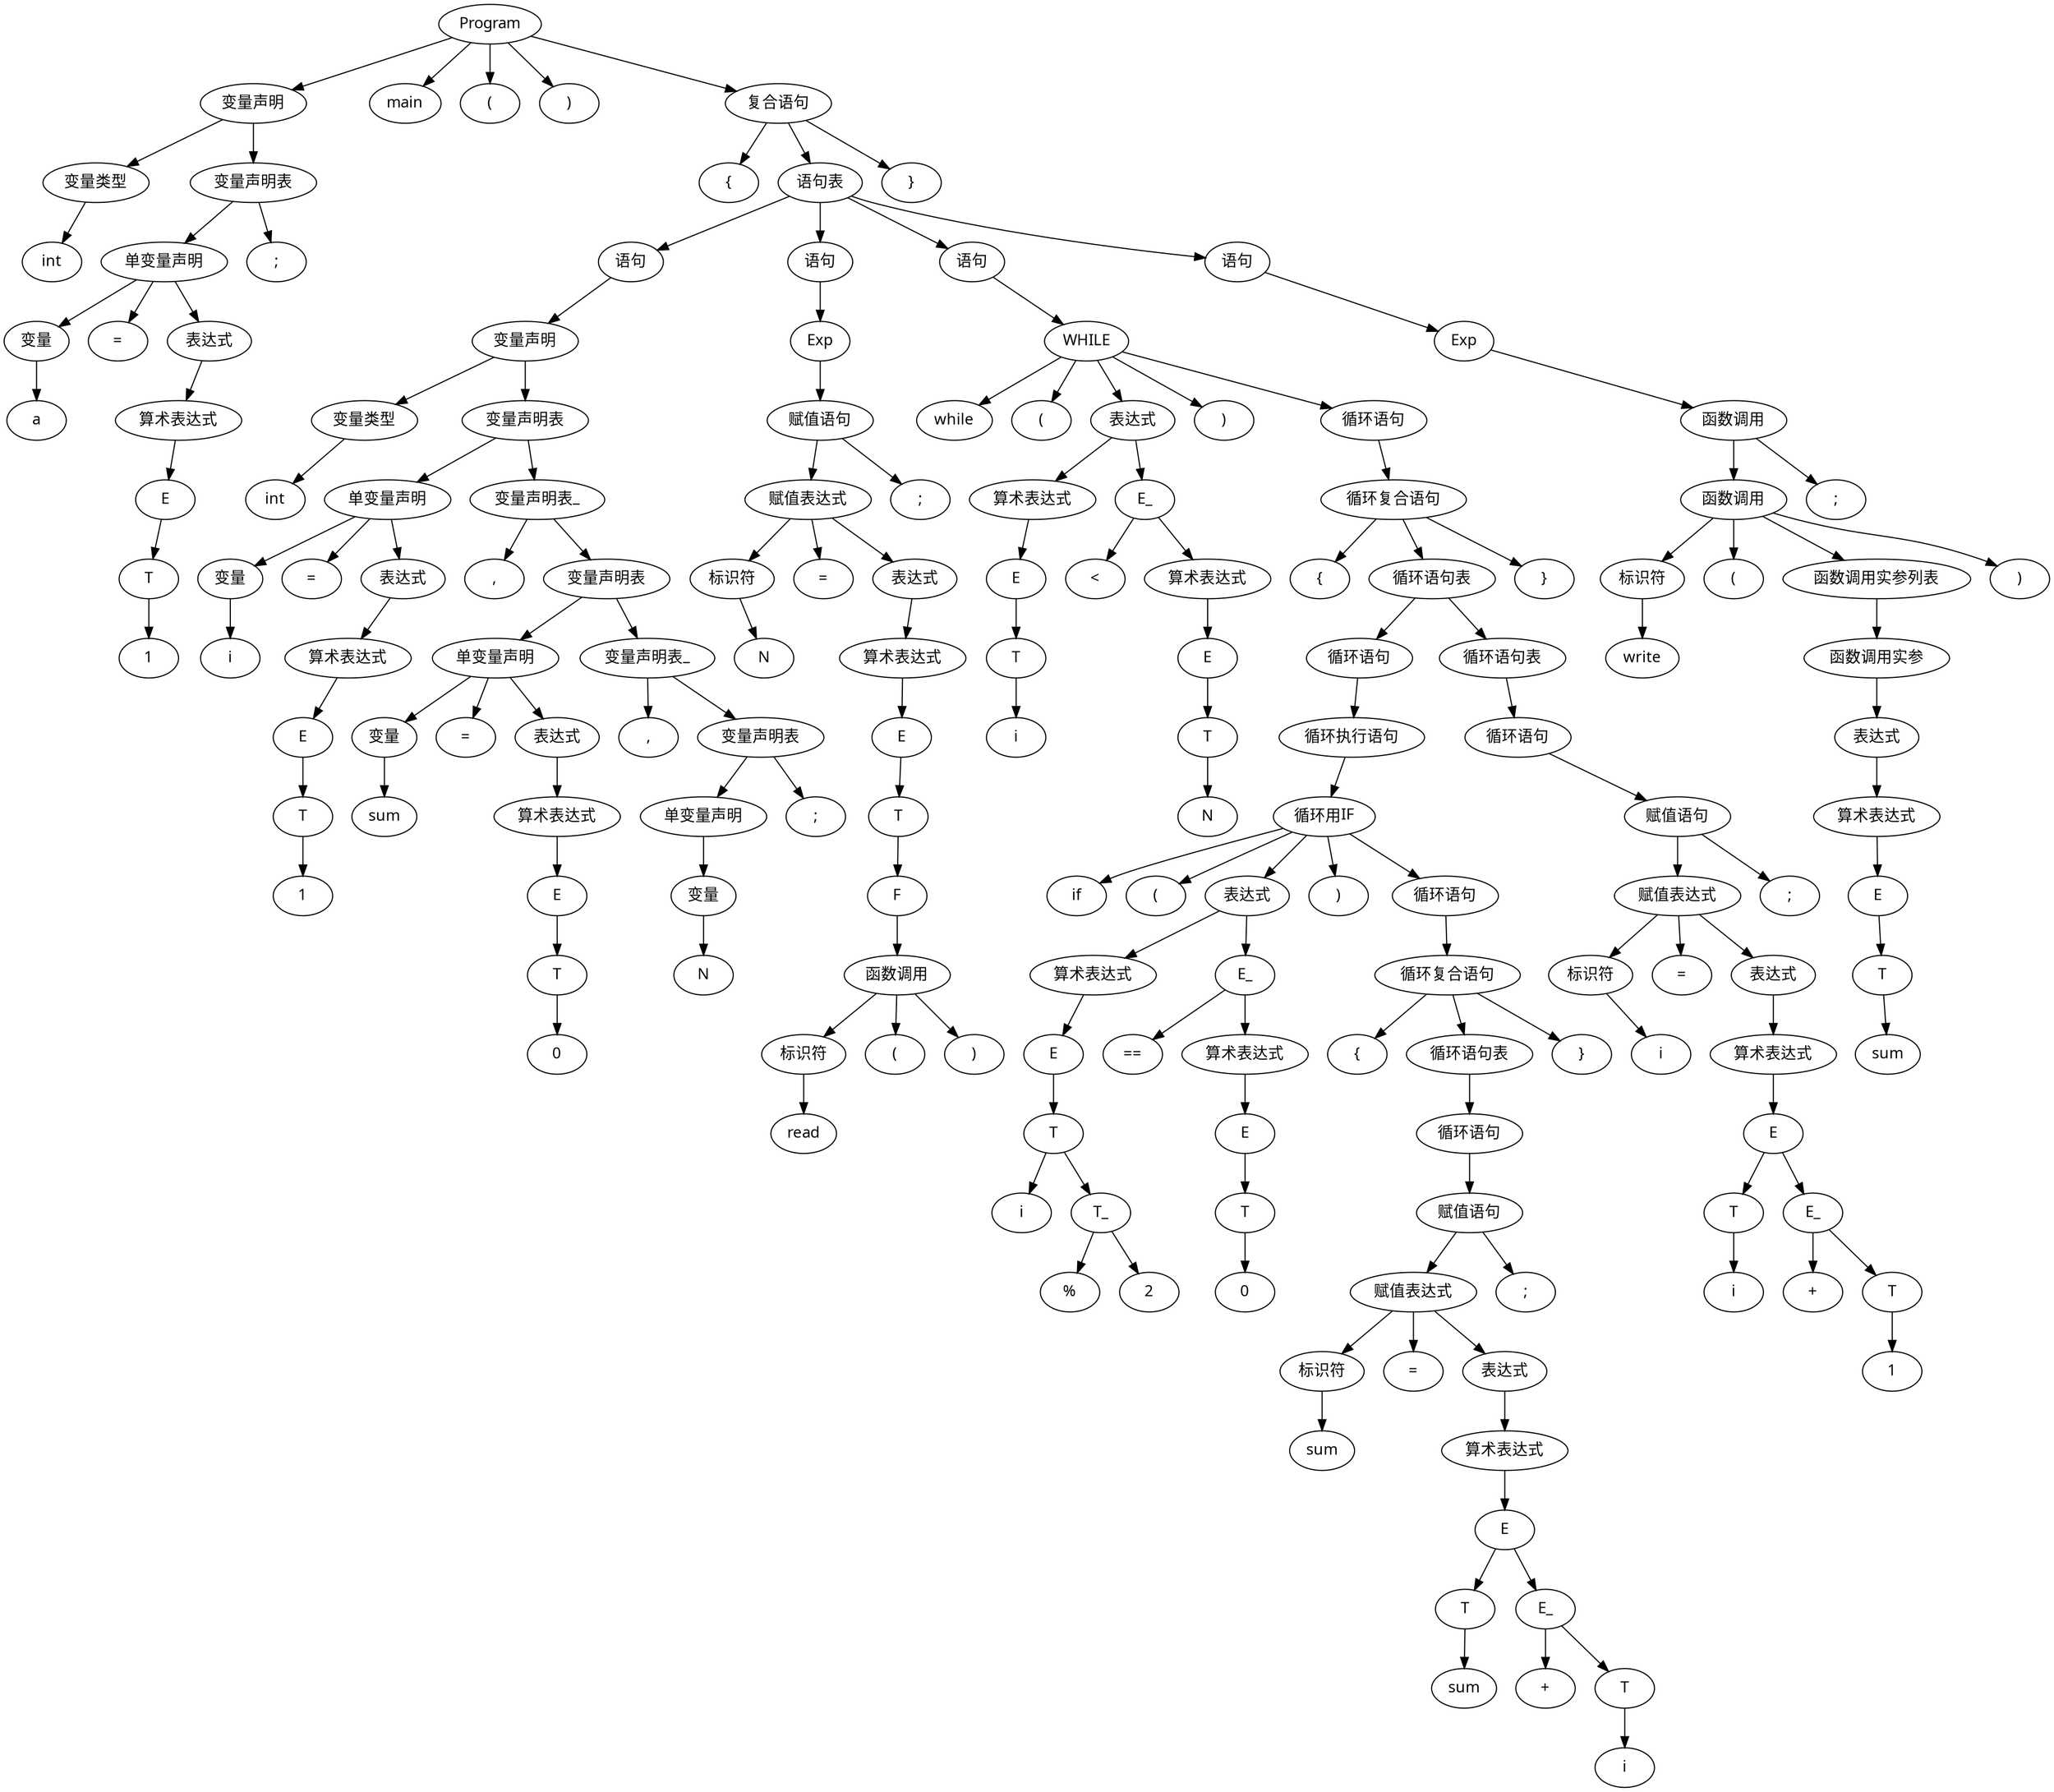 // test2.3.txt
digraph {
	node [fontname="Microsoft YaHei"]
	1 [label=Program]
	2 [label="变量声明"]
	3 [label="变量类型"]
	4 [label=int]
	5 [label="变量声明表"]
	6 [label="单变量声明"]
	7 [label="变量"]
	8 [label=a]
	9 [label="="]
	10 [label="表达式"]
	11 [label="算术表达式"]
	12 [label=E]
	13 [label=T]
	14 [label=1]
	15 [label=";"]
	16 [label=main]
	17 [label="("]
	18 [label=")"]
	19 [label="复合语句"]
	20 [label="{"]
	21 [label="语句表"]
	22 [label="语句"]
	23 [label="变量声明"]
	24 [label="变量类型"]
	25 [label=int]
	26 [label="变量声明表"]
	27 [label="单变量声明"]
	28 [label="变量"]
	29 [label=i]
	30 [label="="]
	31 [label="表达式"]
	32 [label="算术表达式"]
	33 [label=E]
	34 [label=T]
	35 [label=1]
	36 [label="变量声明表_"]
	37 [label=","]
	38 [label="变量声明表"]
	39 [label="单变量声明"]
	40 [label="变量"]
	41 [label=sum]
	42 [label="="]
	43 [label="表达式"]
	44 [label="算术表达式"]
	45 [label=E]
	46 [label=T]
	47 [label=0]
	48 [label="变量声明表_"]
	49 [label=","]
	50 [label="变量声明表"]
	51 [label="单变量声明"]
	52 [label="变量"]
	53 [label=N]
	54 [label=";"]
	55 [label="语句"]
	56 [label=Exp]
	57 [label="赋值语句"]
	58 [label="赋值表达式"]
	59 [label="标识符"]
	60 [label=N]
	61 [label="="]
	62 [label="表达式"]
	63 [label="算术表达式"]
	64 [label=E]
	65 [label=T]
	66 [label=F]
	67 [label="函数调用"]
	68 [label="标识符"]
	69 [label=read]
	70 [label="("]
	71 [label=")"]
	72 [label=";"]
	73 [label="语句"]
	74 [label=WHILE]
	75 [label=while]
	76 [label="("]
	77 [label="表达式"]
	78 [label="算术表达式"]
	79 [label=E]
	80 [label=T]
	81 [label=i]
	82 [label=E_]
	83 [label="<"]
	84 [label="算术表达式"]
	85 [label=E]
	86 [label=T]
	87 [label=N]
	88 [label=")"]
	89 [label="循环语句"]
	90 [label="循环复合语句"]
	91 [label="{"]
	92 [label="循环语句表"]
	93 [label="循环语句"]
	94 [label="循环执行语句"]
	95 [label="循环用IF"]
	96 [label=if]
	97 [label="("]
	98 [label="表达式"]
	99 [label="算术表达式"]
	100 [label=E]
	101 [label=T]
	102 [label=i]
	103 [label=T_]
	104 [label="%"]
	105 [label=2]
	106 [label=E_]
	107 [label="=="]
	108 [label="算术表达式"]
	109 [label=E]
	110 [label=T]
	111 [label=0]
	112 [label=")"]
	113 [label="循环语句"]
	114 [label="循环复合语句"]
	115 [label="{"]
	116 [label="循环语句表"]
	117 [label="循环语句"]
	118 [label="赋值语句"]
	119 [label="赋值表达式"]
	120 [label="标识符"]
	121 [label=sum]
	122 [label="="]
	123 [label="表达式"]
	124 [label="算术表达式"]
	125 [label=E]
	126 [label=T]
	127 [label=sum]
	128 [label=E_]
	129 [label="+"]
	130 [label=T]
	131 [label=i]
	132 [label=";"]
	133 [label="}"]
	134 [label="循环语句表"]
	135 [label="循环语句"]
	136 [label="赋值语句"]
	137 [label="赋值表达式"]
	138 [label="标识符"]
	139 [label=i]
	140 [label="="]
	141 [label="表达式"]
	142 [label="算术表达式"]
	143 [label=E]
	144 [label=T]
	145 [label=i]
	146 [label=E_]
	147 [label="+"]
	148 [label=T]
	149 [label=1]
	150 [label=";"]
	151 [label="}"]
	152 [label="语句"]
	153 [label=Exp]
	154 [label="函数调用"]
	155 [label="函数调用"]
	156 [label="标识符"]
	157 [label=write]
	158 [label="("]
	159 [label="函数调用实参列表"]
	160 [label="函数调用实参"]
	161 [label="表达式"]
	162 [label="算术表达式"]
	163 [label=E]
	164 [label=T]
	165 [label=sum]
	166 [label=")"]
	167 [label=";"]
	168 [label="}"]
	1 -> 2
	2 -> 3
	3 -> 4
	2 -> 5
	5 -> 6
	6 -> 7
	7 -> 8
	6 -> 9
	6 -> 10
	10 -> 11
	11 -> 12
	12 -> 13
	13 -> 14
	5 -> 15
	1 -> 16
	1 -> 17
	1 -> 18
	1 -> 19
	19 -> 20
	19 -> 21
	21 -> 22
	22 -> 23
	23 -> 24
	24 -> 25
	23 -> 26
	26 -> 27
	27 -> 28
	28 -> 29
	27 -> 30
	27 -> 31
	31 -> 32
	32 -> 33
	33 -> 34
	34 -> 35
	26 -> 36
	36 -> 37
	36 -> 38
	38 -> 39
	39 -> 40
	40 -> 41
	39 -> 42
	39 -> 43
	43 -> 44
	44 -> 45
	45 -> 46
	46 -> 47
	38 -> 48
	48 -> 49
	48 -> 50
	50 -> 51
	51 -> 52
	52 -> 53
	50 -> 54
	21 -> 55
	55 -> 56
	56 -> 57
	57 -> 58
	58 -> 59
	59 -> 60
	58 -> 61
	58 -> 62
	62 -> 63
	63 -> 64
	64 -> 65
	65 -> 66
	66 -> 67
	67 -> 68
	68 -> 69
	67 -> 70
	67 -> 71
	57 -> 72
	21 -> 73
	73 -> 74
	74 -> 75
	74 -> 76
	74 -> 77
	77 -> 78
	78 -> 79
	79 -> 80
	80 -> 81
	77 -> 82
	82 -> 83
	82 -> 84
	84 -> 85
	85 -> 86
	86 -> 87
	74 -> 88
	74 -> 89
	89 -> 90
	90 -> 91
	90 -> 92
	92 -> 93
	93 -> 94
	94 -> 95
	95 -> 96
	95 -> 97
	95 -> 98
	98 -> 99
	99 -> 100
	100 -> 101
	101 -> 102
	101 -> 103
	103 -> 104
	103 -> 105
	98 -> 106
	106 -> 107
	106 -> 108
	108 -> 109
	109 -> 110
	110 -> 111
	95 -> 112
	95 -> 113
	113 -> 114
	114 -> 115
	114 -> 116
	116 -> 117
	117 -> 118
	118 -> 119
	119 -> 120
	120 -> 121
	119 -> 122
	119 -> 123
	123 -> 124
	124 -> 125
	125 -> 126
	126 -> 127
	125 -> 128
	128 -> 129
	128 -> 130
	130 -> 131
	118 -> 132
	114 -> 133
	92 -> 134
	134 -> 135
	135 -> 136
	136 -> 137
	137 -> 138
	138 -> 139
	137 -> 140
	137 -> 141
	141 -> 142
	142 -> 143
	143 -> 144
	144 -> 145
	143 -> 146
	146 -> 147
	146 -> 148
	148 -> 149
	136 -> 150
	90 -> 151
	21 -> 152
	152 -> 153
	153 -> 154
	154 -> 155
	155 -> 156
	156 -> 157
	155 -> 158
	155 -> 159
	159 -> 160
	160 -> 161
	161 -> 162
	162 -> 163
	163 -> 164
	164 -> 165
	155 -> 166
	154 -> 167
	19 -> 168
}
